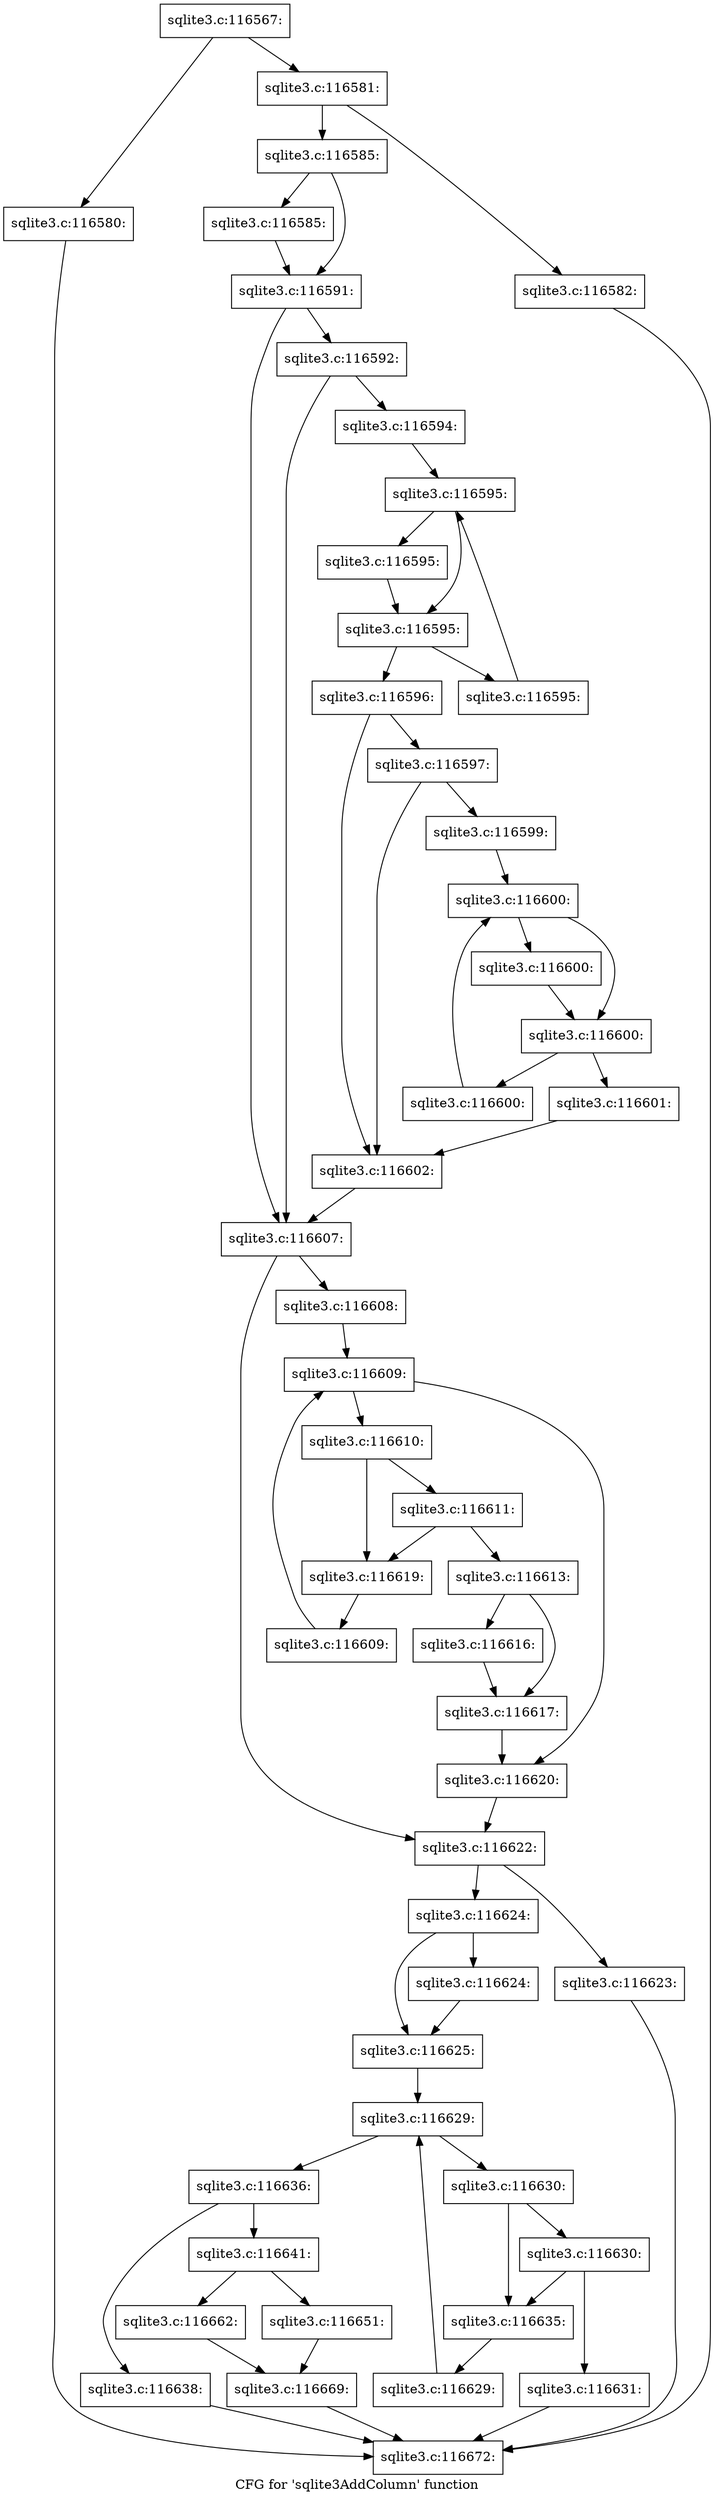 digraph "CFG for 'sqlite3AddColumn' function" {
	label="CFG for 'sqlite3AddColumn' function";

	Node0x55c0f90b4f10 [shape=record,label="{sqlite3.c:116567:}"];
	Node0x55c0f90b4f10 -> Node0x55c0f90b8580;
	Node0x55c0f90b4f10 -> Node0x55c0f90b85d0;
	Node0x55c0f90b8580 [shape=record,label="{sqlite3.c:116580:}"];
	Node0x55c0f90b8580 -> Node0x55c0f90b2b30;
	Node0x55c0f90b85d0 [shape=record,label="{sqlite3.c:116581:}"];
	Node0x55c0f90b85d0 -> Node0x55c0f90b8c50;
	Node0x55c0f90b85d0 -> Node0x55c0f90b8ca0;
	Node0x55c0f90b8c50 [shape=record,label="{sqlite3.c:116582:}"];
	Node0x55c0f90b8c50 -> Node0x55c0f90b2b30;
	Node0x55c0f90b8ca0 [shape=record,label="{sqlite3.c:116585:}"];
	Node0x55c0f90b8ca0 -> Node0x55c0f90b9b50;
	Node0x55c0f90b8ca0 -> Node0x55c0f90b9b00;
	Node0x55c0f90b9b00 [shape=record,label="{sqlite3.c:116585:}"];
	Node0x55c0f90b9b00 -> Node0x55c0f90b9b50;
	Node0x55c0f90b9b50 [shape=record,label="{sqlite3.c:116591:}"];
	Node0x55c0f90b9b50 -> Node0x55c0f90ba9b0;
	Node0x55c0f90b9b50 -> Node0x55c0f90ba720;
	Node0x55c0f90ba9b0 [shape=record,label="{sqlite3.c:116592:}"];
	Node0x55c0f90ba9b0 -> Node0x55c0f52dfd70;
	Node0x55c0f90ba9b0 -> Node0x55c0f90ba720;
	Node0x55c0f52dfd70 [shape=record,label="{sqlite3.c:116594:}"];
	Node0x55c0f52dfd70 -> Node0x55c0f90bb7d0;
	Node0x55c0f90bb7d0 [shape=record,label="{sqlite3.c:116595:}"];
	Node0x55c0f90bb7d0 -> Node0x55c0f90bb920;
	Node0x55c0f90bb7d0 -> Node0x55c0f90bb8d0;
	Node0x55c0f90bb920 [shape=record,label="{sqlite3.c:116595:}"];
	Node0x55c0f90bb920 -> Node0x55c0f90bb8d0;
	Node0x55c0f90bb8d0 [shape=record,label="{sqlite3.c:116595:}"];
	Node0x55c0f90bb8d0 -> Node0x55c0f90bc370;
	Node0x55c0f90bb8d0 -> Node0x55c0f90bb850;
	Node0x55c0f90bc370 [shape=record,label="{sqlite3.c:116595:}"];
	Node0x55c0f90bc370 -> Node0x55c0f90bb7d0;
	Node0x55c0f90bb850 [shape=record,label="{sqlite3.c:116596:}"];
	Node0x55c0f90bb850 -> Node0x55c0f90bc9a0;
	Node0x55c0f90bb850 -> Node0x55c0f90bc950;
	Node0x55c0f90bc9a0 [shape=record,label="{sqlite3.c:116597:}"];
	Node0x55c0f90bc9a0 -> Node0x55c0f90bc900;
	Node0x55c0f90bc9a0 -> Node0x55c0f90bc950;
	Node0x55c0f90bc900 [shape=record,label="{sqlite3.c:116599:}"];
	Node0x55c0f90bc900 -> Node0x55c0f90bda40;
	Node0x55c0f90bda40 [shape=record,label="{sqlite3.c:116600:}"];
	Node0x55c0f90bda40 -> Node0x55c0f90bdc70;
	Node0x55c0f90bda40 -> Node0x55c0f90bdc20;
	Node0x55c0f90bdc70 [shape=record,label="{sqlite3.c:116600:}"];
	Node0x55c0f90bdc70 -> Node0x55c0f90bdc20;
	Node0x55c0f90bdc20 [shape=record,label="{sqlite3.c:116600:}"];
	Node0x55c0f90bdc20 -> Node0x55c0f90be980;
	Node0x55c0f90bdc20 -> Node0x55c0f90bdba0;
	Node0x55c0f90be980 [shape=record,label="{sqlite3.c:116600:}"];
	Node0x55c0f90be980 -> Node0x55c0f90bda40;
	Node0x55c0f90bdba0 [shape=record,label="{sqlite3.c:116601:}"];
	Node0x55c0f90bdba0 -> Node0x55c0f90bc950;
	Node0x55c0f90bc950 [shape=record,label="{sqlite3.c:116602:}"];
	Node0x55c0f90bc950 -> Node0x55c0f90ba720;
	Node0x55c0f90ba720 [shape=record,label="{sqlite3.c:116607:}"];
	Node0x55c0f90ba720 -> Node0x55c0f80a94a0;
	Node0x55c0f90ba720 -> Node0x55c0f80a94f0;
	Node0x55c0f80a94a0 [shape=record,label="{sqlite3.c:116608:}"];
	Node0x55c0f80a94a0 -> Node0x55c0f80a9c60;
	Node0x55c0f80a9c60 [shape=record,label="{sqlite3.c:116609:}"];
	Node0x55c0f80a9c60 -> Node0x55c0f80a9e10;
	Node0x55c0f80a9c60 -> Node0x55c0f80a9ab0;
	Node0x55c0f80a9e10 [shape=record,label="{sqlite3.c:116610:}"];
	Node0x55c0f80a9e10 -> Node0x55c0f80aa2c0;
	Node0x55c0f80a9e10 -> Node0x55c0f80aa270;
	Node0x55c0f80aa2c0 [shape=record,label="{sqlite3.c:116611:}"];
	Node0x55c0f80aa2c0 -> Node0x55c0f80aa220;
	Node0x55c0f80aa2c0 -> Node0x55c0f80aa270;
	Node0x55c0f80aa220 [shape=record,label="{sqlite3.c:116613:}"];
	Node0x55c0f80aa220 -> Node0x55c0f4f8bbf0;
	Node0x55c0f80aa220 -> Node0x55c0f80abac0;
	Node0x55c0f4f8bbf0 [shape=record,label="{sqlite3.c:116616:}"];
	Node0x55c0f4f8bbf0 -> Node0x55c0f80abac0;
	Node0x55c0f80abac0 [shape=record,label="{sqlite3.c:116617:}"];
	Node0x55c0f80abac0 -> Node0x55c0f80a9ab0;
	Node0x55c0f80aa270 [shape=record,label="{sqlite3.c:116619:}"];
	Node0x55c0f80aa270 -> Node0x55c0f80a9d80;
	Node0x55c0f80a9d80 [shape=record,label="{sqlite3.c:116609:}"];
	Node0x55c0f80a9d80 -> Node0x55c0f80a9c60;
	Node0x55c0f80a9ab0 [shape=record,label="{sqlite3.c:116620:}"];
	Node0x55c0f80a9ab0 -> Node0x55c0f80a94f0;
	Node0x55c0f80a94f0 [shape=record,label="{sqlite3.c:116622:}"];
	Node0x55c0f80a94f0 -> Node0x55c0f80ad360;
	Node0x55c0f80a94f0 -> Node0x55c0f80ad3b0;
	Node0x55c0f80ad360 [shape=record,label="{sqlite3.c:116623:}"];
	Node0x55c0f80ad360 -> Node0x55c0f90b2b30;
	Node0x55c0f80ad3b0 [shape=record,label="{sqlite3.c:116624:}"];
	Node0x55c0f80ad3b0 -> Node0x55c0f80ad7b0;
	Node0x55c0f80ad3b0 -> Node0x55c0f80ad800;
	Node0x55c0f80ad7b0 [shape=record,label="{sqlite3.c:116624:}"];
	Node0x55c0f80ad7b0 -> Node0x55c0f80ad800;
	Node0x55c0f80ad800 [shape=record,label="{sqlite3.c:116625:}"];
	Node0x55c0f80ad800 -> Node0x55c0f80aef70;
	Node0x55c0f80aef70 [shape=record,label="{sqlite3.c:116629:}"];
	Node0x55c0f80aef70 -> Node0x55c0f80af4e0;
	Node0x55c0f80aef70 -> Node0x55c0f52de950;
	Node0x55c0f80af4e0 [shape=record,label="{sqlite3.c:116630:}"];
	Node0x55c0f80af4e0 -> Node0x55c0f80af9a0;
	Node0x55c0f80af4e0 -> Node0x55c0f80af950;
	Node0x55c0f80af9a0 [shape=record,label="{sqlite3.c:116630:}"];
	Node0x55c0f80af9a0 -> Node0x55c0f80af900;
	Node0x55c0f80af9a0 -> Node0x55c0f80af950;
	Node0x55c0f80af900 [shape=record,label="{sqlite3.c:116631:}"];
	Node0x55c0f80af900 -> Node0x55c0f90b2b30;
	Node0x55c0f80af950 [shape=record,label="{sqlite3.c:116635:}"];
	Node0x55c0f80af950 -> Node0x55c0f80af450;
	Node0x55c0f80af450 [shape=record,label="{sqlite3.c:116629:}"];
	Node0x55c0f80af450 -> Node0x55c0f80aef70;
	Node0x55c0f52de950 [shape=record,label="{sqlite3.c:116636:}"];
	Node0x55c0f52de950 -> Node0x55c0f80b1e30;
	Node0x55c0f52de950 -> Node0x55c0f80b1e80;
	Node0x55c0f80b1e30 [shape=record,label="{sqlite3.c:116638:}"];
	Node0x55c0f80b1e30 -> Node0x55c0f90b2b30;
	Node0x55c0f80b1e80 [shape=record,label="{sqlite3.c:116641:}"];
	Node0x55c0f80b1e80 -> Node0x55c0f80b3720;
	Node0x55c0f80b1e80 -> Node0x55c0f80b37c0;
	Node0x55c0f80b3720 [shape=record,label="{sqlite3.c:116651:}"];
	Node0x55c0f80b3720 -> Node0x55c0f80b3770;
	Node0x55c0f80b37c0 [shape=record,label="{sqlite3.c:116662:}"];
	Node0x55c0f80b37c0 -> Node0x55c0f80b3770;
	Node0x55c0f80b3770 [shape=record,label="{sqlite3.c:116669:}"];
	Node0x55c0f80b3770 -> Node0x55c0f90b2b30;
	Node0x55c0f90b2b30 [shape=record,label="{sqlite3.c:116672:}"];
}
